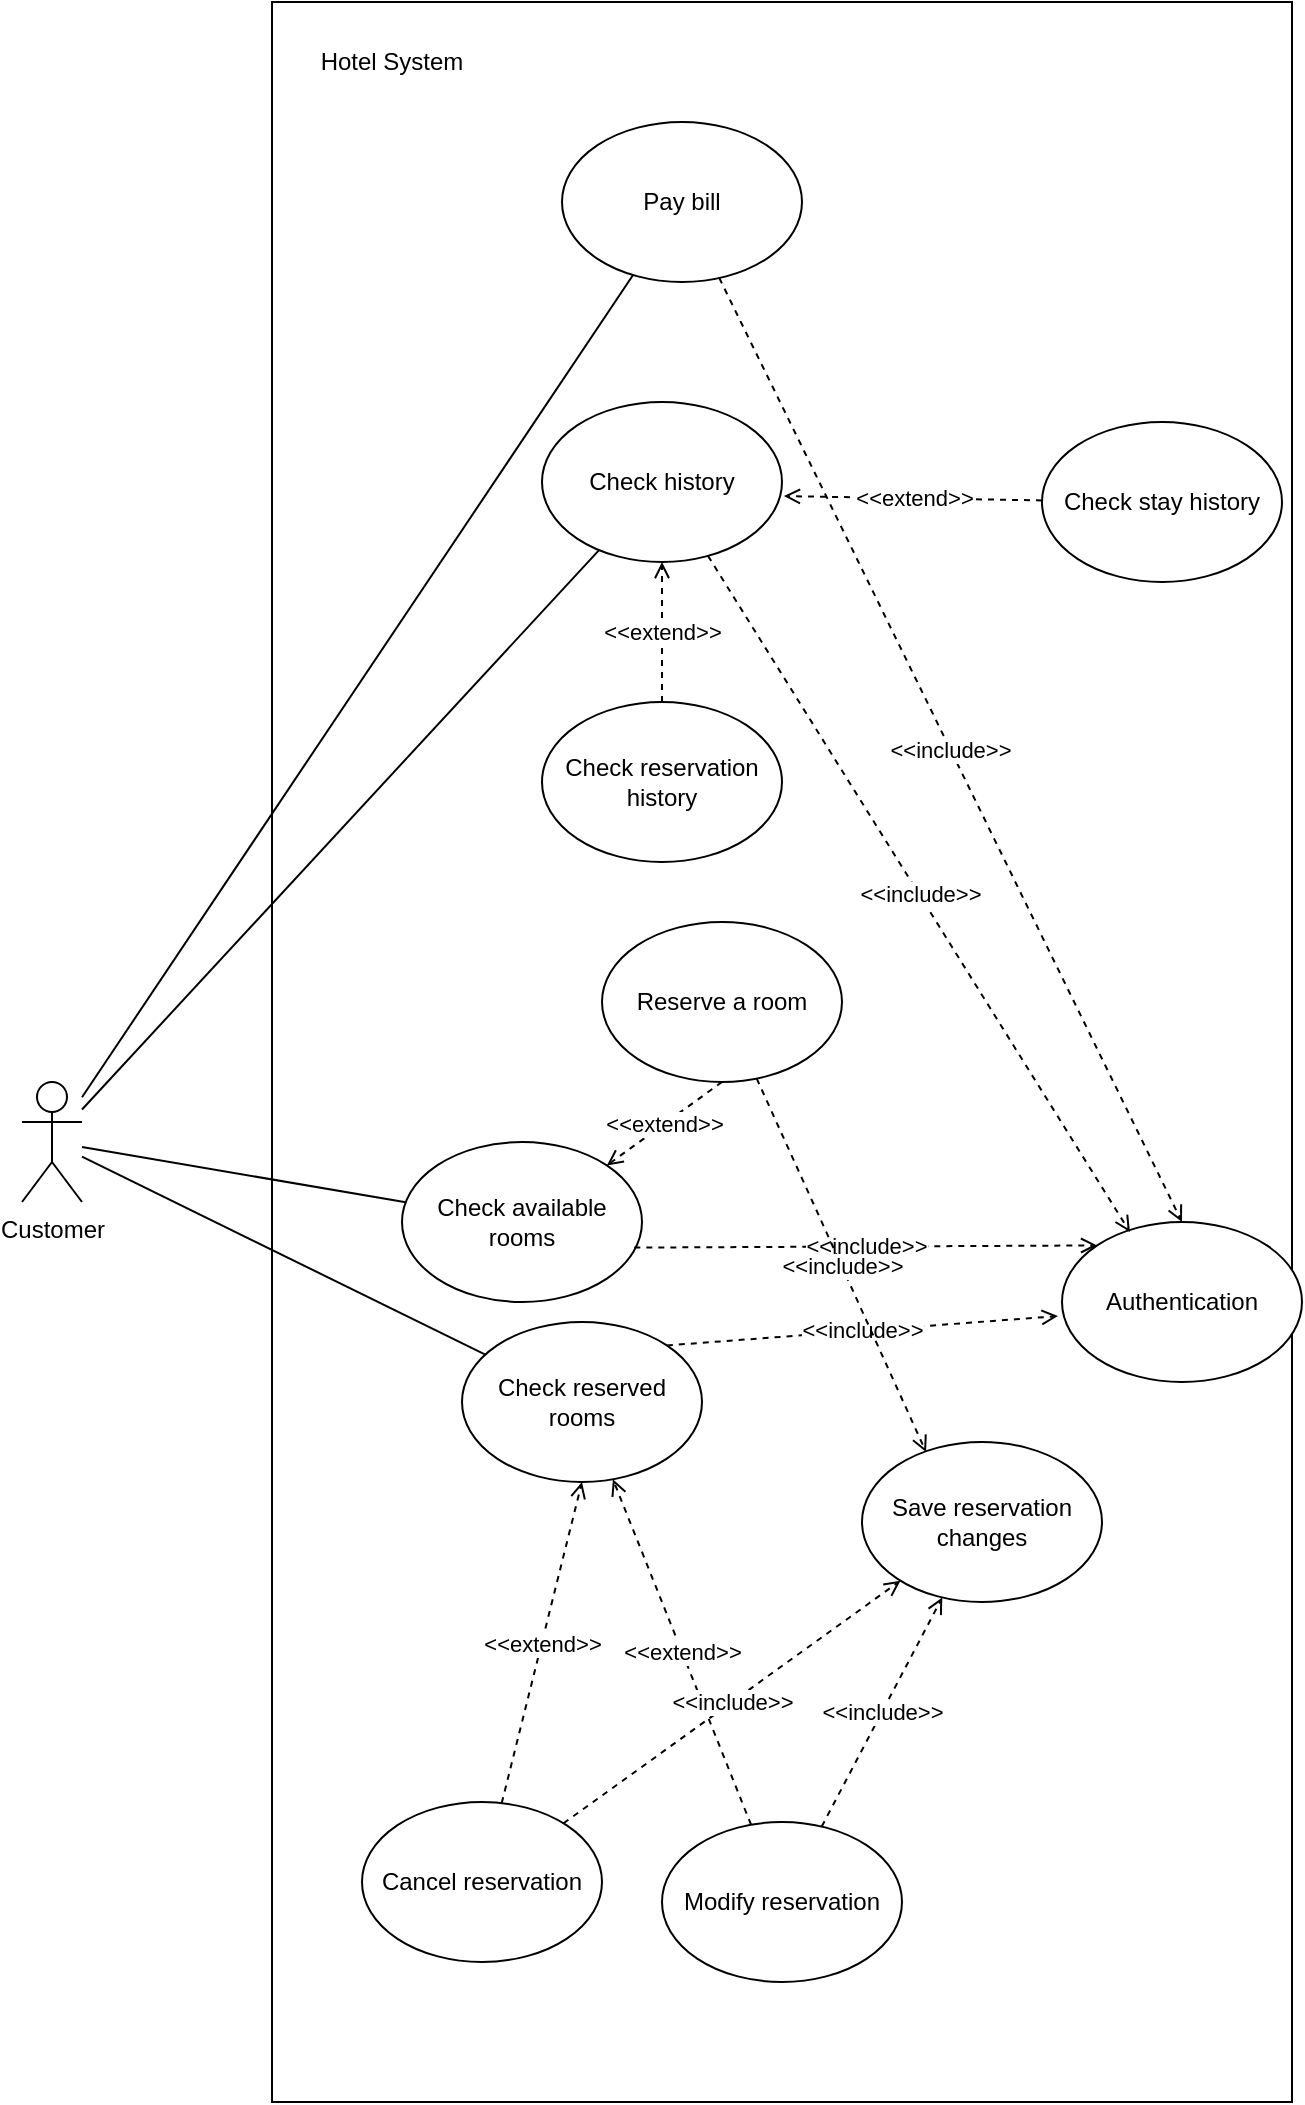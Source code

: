 <mxfile version="20.2.3" type="device"><diagram id="VzB0pJPlA92tWoaxJZA9" name="Page-1"><mxGraphModel dx="1296" dy="1858" grid="1" gridSize="10" guides="1" tooltips="1" connect="1" arrows="1" fold="1" page="1" pageScale="1" pageWidth="1100" pageHeight="850" math="0" shadow="0"><root><mxCell id="0"/><mxCell id="1" parent="0"/><mxCell id="OuL-FPWHl_eOyEcX4xuU-22" value="" style="rounded=0;whiteSpace=wrap;html=1;" parent="1" vertex="1"><mxGeometry x="255" y="-380" width="510" height="1050" as="geometry"/></mxCell><mxCell id="OuL-FPWHl_eOyEcX4xuU-2" value="Authentication" style="ellipse;whiteSpace=wrap;html=1;" parent="1" vertex="1"><mxGeometry x="650" y="230" width="120" height="80" as="geometry"/></mxCell><mxCell id="OuL-FPWHl_eOyEcX4xuU-5" value="Check reserved rooms" style="ellipse;whiteSpace=wrap;html=1;" parent="1" vertex="1"><mxGeometry x="350" y="280" width="120" height="80" as="geometry"/></mxCell><mxCell id="OuL-FPWHl_eOyEcX4xuU-7" value="Reserve a room" style="ellipse;whiteSpace=wrap;html=1;" parent="1" vertex="1"><mxGeometry x="420" y="80" width="120" height="80" as="geometry"/></mxCell><mxCell id="OuL-FPWHl_eOyEcX4xuU-9" value="Cancel reservation" style="ellipse;whiteSpace=wrap;html=1;" parent="1" vertex="1"><mxGeometry x="300" y="520" width="120" height="80" as="geometry"/></mxCell><mxCell id="OuL-FPWHl_eOyEcX4xuU-13" value="&amp;lt;&amp;lt;extend&amp;gt;&amp;gt;" style="endArrow=open;html=1;exitX=0.5;exitY=1;exitDx=0;exitDy=0;entryX=1;entryY=0;entryDx=0;entryDy=0;dashed=1;endFill=0;" parent="1" source="OuL-FPWHl_eOyEcX4xuU-7" target="OuL-FPWHl_eOyEcX4xuU-26" edge="1"><mxGeometry width="50" height="50" relative="1" as="geometry"><mxPoint x="580" y="500" as="sourcePoint"/><mxPoint x="350" y="200" as="targetPoint"/></mxGeometry></mxCell><mxCell id="OuL-FPWHl_eOyEcX4xuU-14" value="&amp;lt;&amp;lt;extend&amp;gt;&amp;gt;" style="endArrow=open;html=1;entryX=0.5;entryY=1;entryDx=0;entryDy=0;dashed=1;endFill=0;" parent="1" source="OuL-FPWHl_eOyEcX4xuU-9" target="OuL-FPWHl_eOyEcX4xuU-5" edge="1"><mxGeometry width="50" height="50" relative="1" as="geometry"><mxPoint x="457.574" y="138.284" as="sourcePoint"/><mxPoint x="360" y="210" as="targetPoint"/></mxGeometry></mxCell><mxCell id="OuL-FPWHl_eOyEcX4xuU-18" value="&amp;lt;&amp;lt;include&amp;gt;&amp;gt;" style="endArrow=open;html=1;exitX=1;exitY=0;exitDx=0;exitDy=0;dashed=1;endFill=0;entryX=-0.017;entryY=0.588;entryDx=0;entryDy=0;entryPerimeter=0;" parent="1" source="OuL-FPWHl_eOyEcX4xuU-5" target="OuL-FPWHl_eOyEcX4xuU-2" edge="1"><mxGeometry width="50" height="50" relative="1" as="geometry"><mxPoint x="447" y="675.04" as="sourcePoint"/><mxPoint x="570" y="670" as="targetPoint"/></mxGeometry></mxCell><mxCell id="OuL-FPWHl_eOyEcX4xuU-23" value="Hotel System" style="text;html=1;strokeColor=none;fillColor=none;align=center;verticalAlign=middle;whiteSpace=wrap;rounded=0;" parent="1" vertex="1"><mxGeometry x="270" y="-360" width="90" height="20" as="geometry"/></mxCell><mxCell id="OuL-FPWHl_eOyEcX4xuU-26" value="Check available rooms" style="ellipse;whiteSpace=wrap;html=1;" parent="1" vertex="1"><mxGeometry x="320" y="190" width="120" height="80" as="geometry"/></mxCell><mxCell id="OuL-FPWHl_eOyEcX4xuU-28" value="&amp;lt;&amp;lt;include&amp;gt;&amp;gt;" style="endArrow=open;html=1;exitX=0.968;exitY=0.66;exitDx=0;exitDy=0;dashed=1;endFill=0;entryX=0;entryY=0;entryDx=0;entryDy=0;exitPerimeter=0;" parent="1" source="OuL-FPWHl_eOyEcX4xuU-26" target="OuL-FPWHl_eOyEcX4xuU-2" edge="1"><mxGeometry width="50" height="50" relative="1" as="geometry"><mxPoint x="412.426" y="321.716" as="sourcePoint"/><mxPoint x="657.96" y="287.04" as="targetPoint"/></mxGeometry></mxCell><mxCell id="-Oe_sJdMkxGRpUSxrhhk-2" style="rounded=0;orthogonalLoop=1;jettySize=auto;html=1;endArrow=none;endFill=0;" parent="1" source="-Oe_sJdMkxGRpUSxrhhk-1" target="OuL-FPWHl_eOyEcX4xuU-26" edge="1"><mxGeometry relative="1" as="geometry"/></mxCell><mxCell id="-Oe_sJdMkxGRpUSxrhhk-3" style="edgeStyle=none;rounded=0;orthogonalLoop=1;jettySize=auto;html=1;endArrow=none;endFill=0;" parent="1" source="-Oe_sJdMkxGRpUSxrhhk-1" target="OuL-FPWHl_eOyEcX4xuU-5" edge="1"><mxGeometry relative="1" as="geometry"/></mxCell><mxCell id="-Oe_sJdMkxGRpUSxrhhk-18" style="edgeStyle=none;rounded=0;orthogonalLoop=1;jettySize=auto;html=1;endArrow=none;endFill=0;" parent="1" source="-Oe_sJdMkxGRpUSxrhhk-1" target="-Oe_sJdMkxGRpUSxrhhk-9" edge="1"><mxGeometry relative="1" as="geometry"/></mxCell><mxCell id="-Oe_sJdMkxGRpUSxrhhk-19" style="edgeStyle=none;rounded=0;orthogonalLoop=1;jettySize=auto;html=1;endArrow=none;endFill=0;" parent="1" source="-Oe_sJdMkxGRpUSxrhhk-1" target="-Oe_sJdMkxGRpUSxrhhk-8" edge="1"><mxGeometry relative="1" as="geometry"/></mxCell><mxCell id="-Oe_sJdMkxGRpUSxrhhk-1" value="Customer" style="shape=umlActor;verticalLabelPosition=bottom;verticalAlign=top;html=1;outlineConnect=0;" parent="1" vertex="1"><mxGeometry x="130" y="160" width="30" height="60" as="geometry"/></mxCell><mxCell id="-Oe_sJdMkxGRpUSxrhhk-4" value="Modify reservation" style="ellipse;whiteSpace=wrap;html=1;" parent="1" vertex="1"><mxGeometry x="450" y="530" width="120" height="80" as="geometry"/></mxCell><mxCell id="-Oe_sJdMkxGRpUSxrhhk-6" value="&amp;lt;&amp;lt;extend&amp;gt;&amp;gt;" style="endArrow=open;html=1;dashed=1;endFill=0;" parent="1" source="-Oe_sJdMkxGRpUSxrhhk-4" target="OuL-FPWHl_eOyEcX4xuU-5" edge="1"><mxGeometry width="50" height="50" relative="1" as="geometry"><mxPoint x="379.864" y="530.544" as="sourcePoint"/><mxPoint x="420" y="370" as="targetPoint"/></mxGeometry></mxCell><mxCell id="-Oe_sJdMkxGRpUSxrhhk-8" value="Pay bill" style="ellipse;whiteSpace=wrap;html=1;" parent="1" vertex="1"><mxGeometry x="400" y="-320" width="120" height="80" as="geometry"/></mxCell><mxCell id="-Oe_sJdMkxGRpUSxrhhk-9" value="Check history" style="ellipse;whiteSpace=wrap;html=1;" parent="1" vertex="1"><mxGeometry x="390" y="-180" width="120" height="80" as="geometry"/></mxCell><mxCell id="-Oe_sJdMkxGRpUSxrhhk-11" value="Check reservation history" style="ellipse;whiteSpace=wrap;html=1;" parent="1" vertex="1"><mxGeometry x="390" y="-30" width="120" height="80" as="geometry"/></mxCell><mxCell id="-Oe_sJdMkxGRpUSxrhhk-12" value="Check stay history" style="ellipse;whiteSpace=wrap;html=1;" parent="1" vertex="1"><mxGeometry x="640" y="-170" width="120" height="80" as="geometry"/></mxCell><mxCell id="-Oe_sJdMkxGRpUSxrhhk-14" value="&amp;lt;&amp;lt;extend&amp;gt;&amp;gt;" style="endArrow=open;html=1;dashed=1;endFill=0;" parent="1" source="-Oe_sJdMkxGRpUSxrhhk-11" target="-Oe_sJdMkxGRpUSxrhhk-9" edge="1"><mxGeometry width="50" height="50" relative="1" as="geometry"><mxPoint x="490" y="170" as="sourcePoint"/><mxPoint x="432.426" y="211.716" as="targetPoint"/></mxGeometry></mxCell><mxCell id="-Oe_sJdMkxGRpUSxrhhk-15" value="&amp;lt;&amp;lt;extend&amp;gt;&amp;gt;" style="endArrow=open;html=1;dashed=1;endFill=0;entryX=1.008;entryY=0.588;entryDx=0;entryDy=0;entryPerimeter=0;" parent="1" source="-Oe_sJdMkxGRpUSxrhhk-12" target="-Oe_sJdMkxGRpUSxrhhk-9" edge="1"><mxGeometry width="50" height="50" relative="1" as="geometry"><mxPoint x="477.93" y="-19.649" as="sourcePoint"/><mxPoint x="492.07" y="-90.351" as="targetPoint"/></mxGeometry></mxCell><mxCell id="-Oe_sJdMkxGRpUSxrhhk-16" value="&amp;lt;&amp;lt;include&amp;gt;&amp;gt;" style="endArrow=open;html=1;dashed=1;endFill=0;entryX=0.5;entryY=0;entryDx=0;entryDy=0;" parent="1" source="-Oe_sJdMkxGRpUSxrhhk-8" target="OuL-FPWHl_eOyEcX4xuU-2" edge="1"><mxGeometry width="50" height="50" relative="1" as="geometry"><mxPoint x="446.16" y="252.8" as="sourcePoint"/><mxPoint x="677.574" y="251.716" as="targetPoint"/></mxGeometry></mxCell><mxCell id="-Oe_sJdMkxGRpUSxrhhk-17" value="&amp;lt;&amp;lt;include&amp;gt;&amp;gt;" style="endArrow=open;html=1;dashed=1;endFill=0;entryX=0.283;entryY=0.063;entryDx=0;entryDy=0;entryPerimeter=0;" parent="1" source="-Oe_sJdMkxGRpUSxrhhk-9" target="OuL-FPWHl_eOyEcX4xuU-2" edge="1"><mxGeometry width="50" height="50" relative="1" as="geometry"><mxPoint x="456.16" y="262.8" as="sourcePoint"/><mxPoint x="687.574" y="261.716" as="targetPoint"/></mxGeometry></mxCell><mxCell id="-Oe_sJdMkxGRpUSxrhhk-20" value="Save reservation changes" style="ellipse;whiteSpace=wrap;html=1;" parent="1" vertex="1"><mxGeometry x="550" y="340" width="120" height="80" as="geometry"/></mxCell><mxCell id="-Oe_sJdMkxGRpUSxrhhk-22" value="&amp;lt;&amp;lt;include&amp;gt;&amp;gt;" style="endArrow=open;html=1;dashed=1;endFill=0;" parent="1" source="-Oe_sJdMkxGRpUSxrhhk-4" target="-Oe_sJdMkxGRpUSxrhhk-20" edge="1"><mxGeometry width="50" height="50" relative="1" as="geometry"><mxPoint x="462.426" y="301.716" as="sourcePoint"/><mxPoint x="657.96" y="287.04" as="targetPoint"/></mxGeometry></mxCell><mxCell id="-Oe_sJdMkxGRpUSxrhhk-23" value="&amp;lt;&amp;lt;include&amp;gt;&amp;gt;" style="endArrow=open;html=1;dashed=1;endFill=0;" parent="1" source="OuL-FPWHl_eOyEcX4xuU-9" target="-Oe_sJdMkxGRpUSxrhhk-20" edge="1"><mxGeometry width="50" height="50" relative="1" as="geometry"><mxPoint x="539.865" y="542.256" as="sourcePoint"/><mxPoint x="600.135" y="427.744" as="targetPoint"/></mxGeometry></mxCell><mxCell id="-Oe_sJdMkxGRpUSxrhhk-25" value="&amp;lt;&amp;lt;include&amp;gt;&amp;gt;" style="endArrow=open;html=1;dashed=1;endFill=0;entryX=0.267;entryY=0.063;entryDx=0;entryDy=0;entryPerimeter=0;" parent="1" source="OuL-FPWHl_eOyEcX4xuU-7" target="-Oe_sJdMkxGRpUSxrhhk-20" edge="1"><mxGeometry width="50" height="50" relative="1" as="geometry"><mxPoint x="549.865" y="552.256" as="sourcePoint"/><mxPoint x="610.135" y="437.744" as="targetPoint"/></mxGeometry></mxCell></root></mxGraphModel></diagram></mxfile>